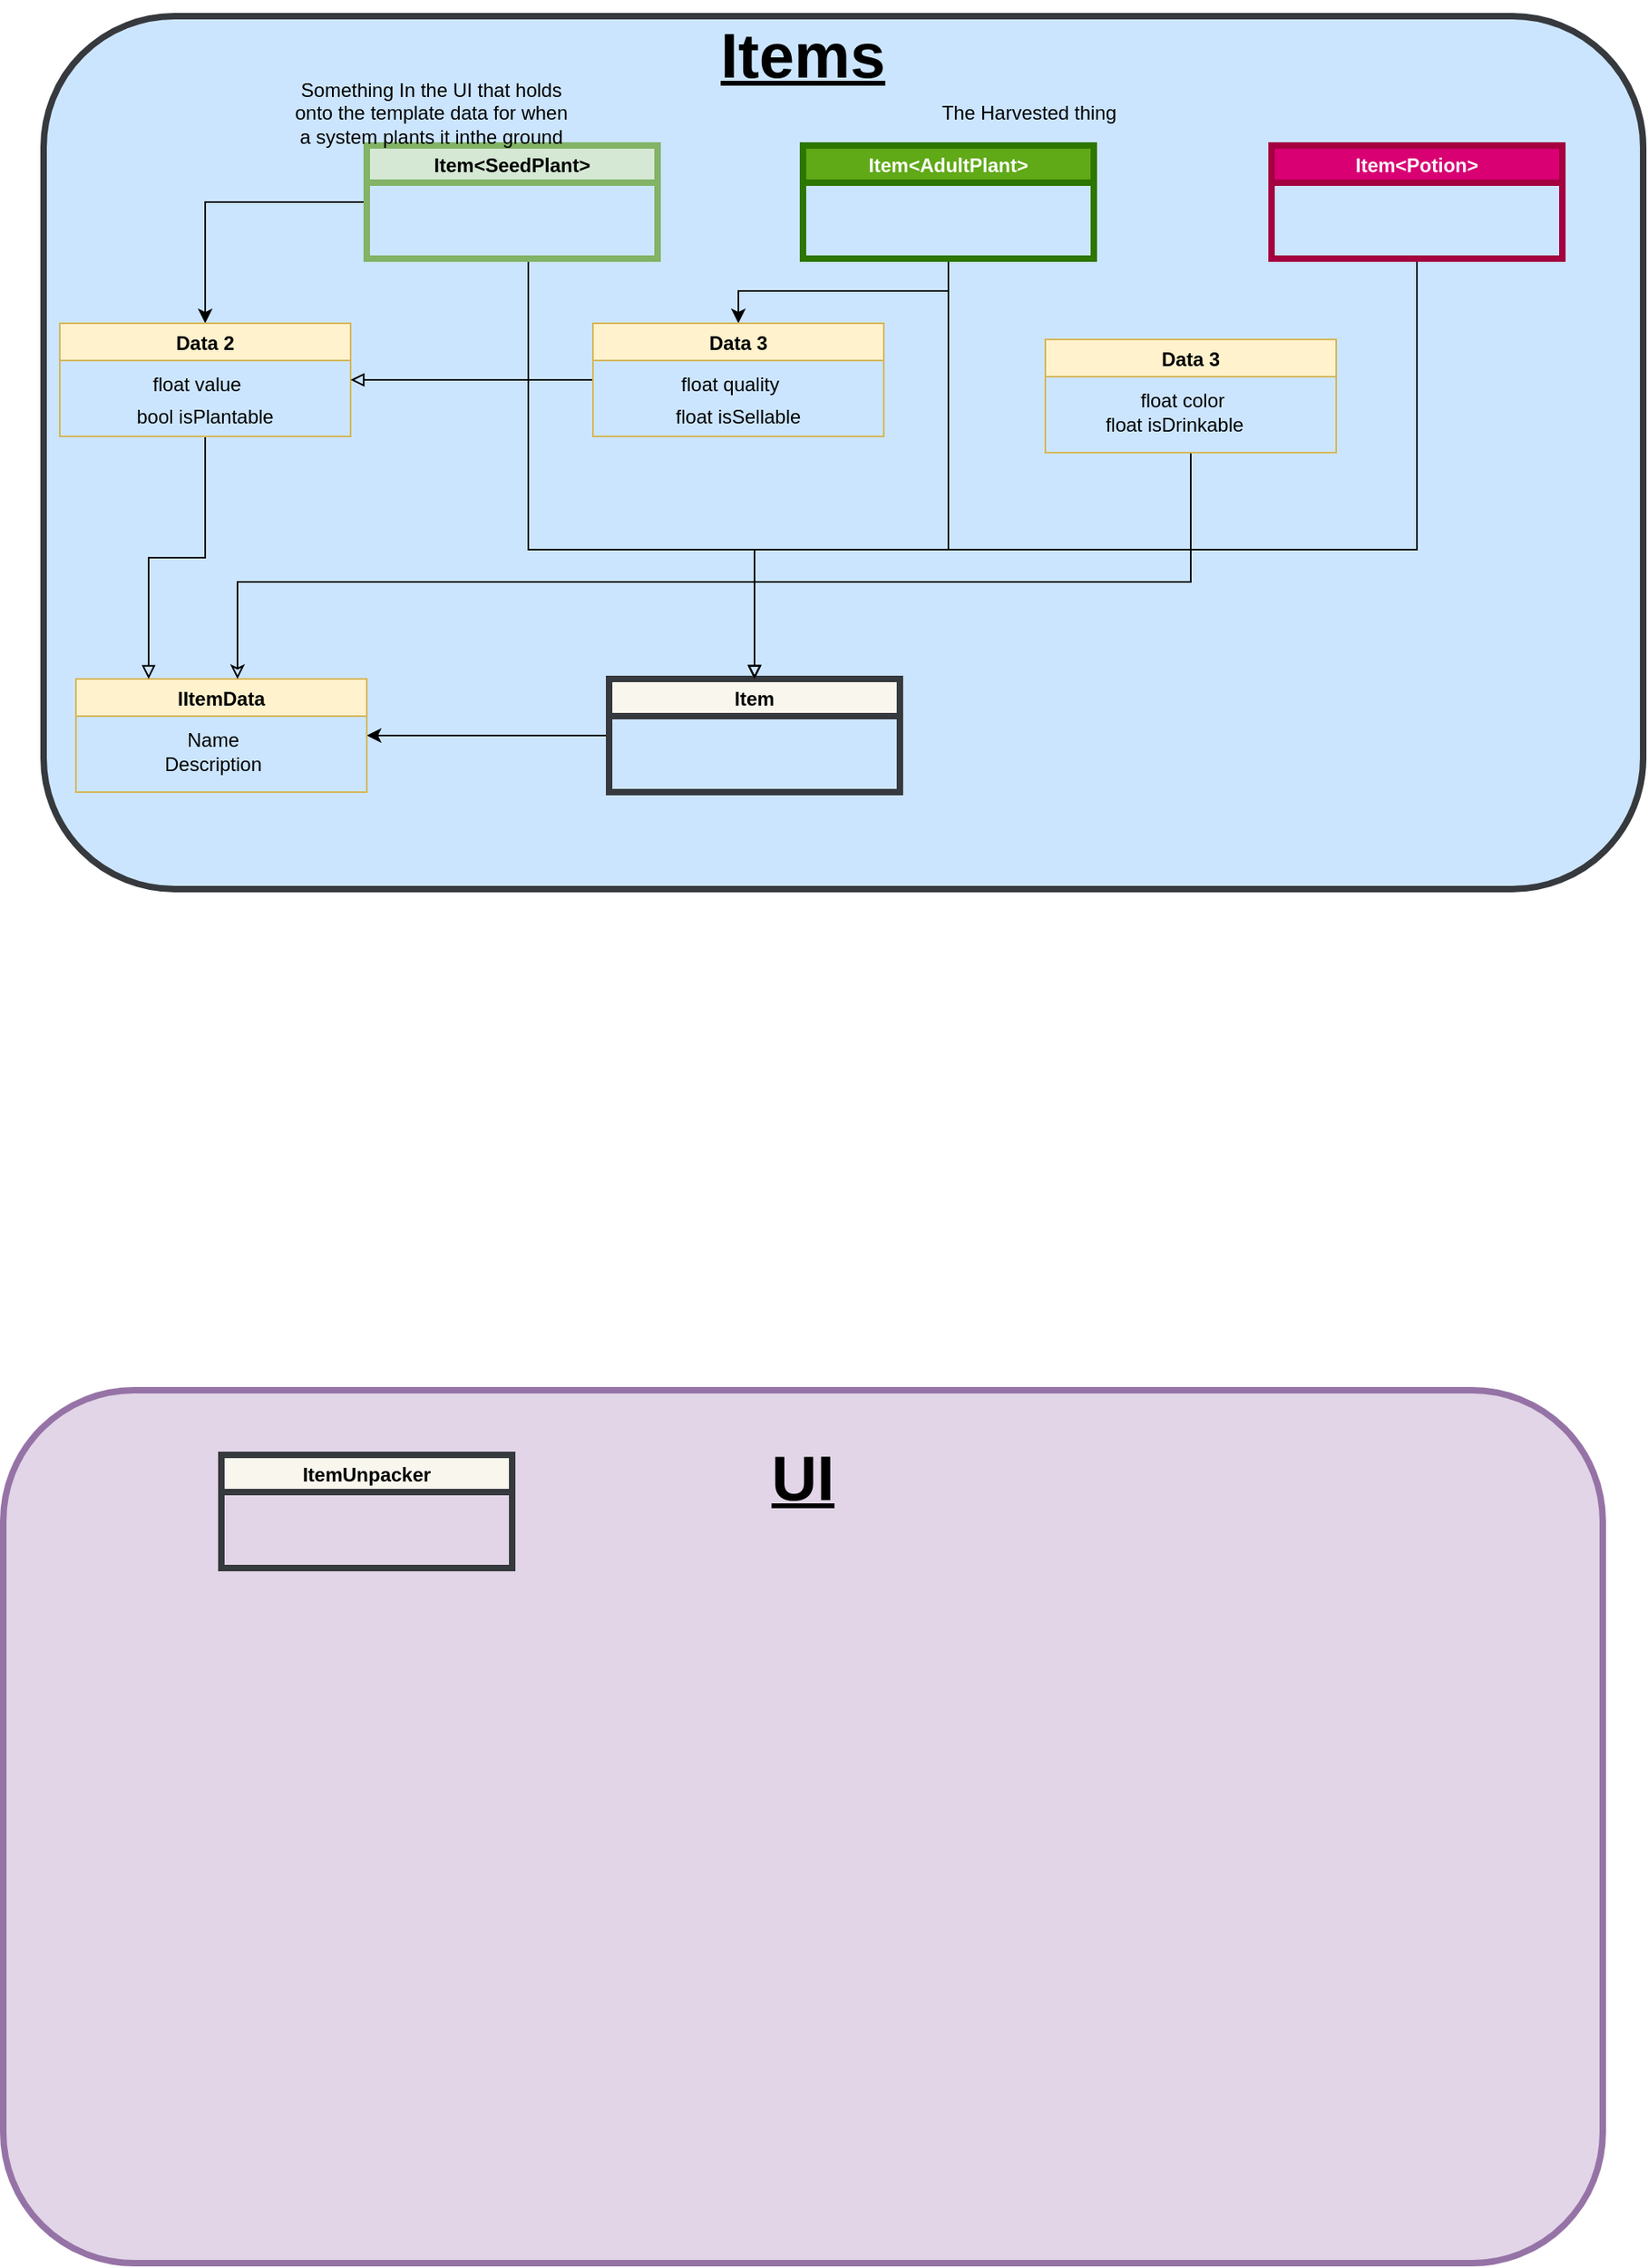 <mxfile version="14.6.13" type="device"><diagram id="uT1UELil1JjXbuMWrujT" name="Page-1"><mxGraphModel dx="1556" dy="1079" grid="1" gridSize="10" guides="1" tooltips="1" connect="1" arrows="1" fold="1" page="1" pageScale="1" pageWidth="850" pageHeight="1100" math="0" shadow="0"><root><mxCell id="0"/><mxCell id="1" parent="0"/><mxCell id="umCqXzOkaTYIBOQjnO83-1" value="" style="rounded=1;whiteSpace=wrap;html=1;strokeColor=#36393d;strokeWidth=4;fillColor=#cce5ff;" parent="1" vertex="1"><mxGeometry x="360" y="490" width="990" height="540" as="geometry"/></mxCell><mxCell id="umCqXzOkaTYIBOQjnO83-9" style="edgeStyle=orthogonalEdgeStyle;rounded=0;orthogonalLoop=1;jettySize=auto;html=1;entryX=0.5;entryY=0;entryDx=0;entryDy=0;endArrow=block;endFill=0;" parent="1" source="umCqXzOkaTYIBOQjnO83-2" target="umCqXzOkaTYIBOQjnO83-8" edge="1"><mxGeometry relative="1" as="geometry"><Array as="points"><mxPoint x="660" y="820"/><mxPoint x="800" y="820"/></Array></mxGeometry></mxCell><mxCell id="Yt2QKqIx4c6LD7jBMGvW-10" style="edgeStyle=orthogonalEdgeStyle;rounded=0;orthogonalLoop=1;jettySize=auto;html=1;entryX=0.5;entryY=0;entryDx=0;entryDy=0;" edge="1" parent="1" source="umCqXzOkaTYIBOQjnO83-2" target="Yt2QKqIx4c6LD7jBMGvW-6"><mxGeometry relative="1" as="geometry"/></mxCell><mxCell id="umCqXzOkaTYIBOQjnO83-2" value="Item&lt;SeedPlant&gt;" style="swimlane;strokeWidth=4;fillColor=#d5e8d4;strokeColor=#82b366;startSize=23;" parent="1" vertex="1"><mxGeometry x="560" y="570" width="180" height="70" as="geometry"/></mxCell><mxCell id="umCqXzOkaTYIBOQjnO83-10" style="edgeStyle=orthogonalEdgeStyle;rounded=0;orthogonalLoop=1;jettySize=auto;html=1;endArrow=block;endFill=0;" parent="1" source="umCqXzOkaTYIBOQjnO83-3" target="umCqXzOkaTYIBOQjnO83-8" edge="1"><mxGeometry relative="1" as="geometry"><Array as="points"><mxPoint x="920" y="820"/><mxPoint x="800" y="820"/></Array></mxGeometry></mxCell><mxCell id="Yt2QKqIx4c6LD7jBMGvW-16" style="edgeStyle=orthogonalEdgeStyle;rounded=0;orthogonalLoop=1;jettySize=auto;html=1;entryX=0.5;entryY=0;entryDx=0;entryDy=0;" edge="1" parent="1" source="umCqXzOkaTYIBOQjnO83-3" target="Yt2QKqIx4c6LD7jBMGvW-12"><mxGeometry relative="1" as="geometry"/></mxCell><mxCell id="umCqXzOkaTYIBOQjnO83-3" value="Item&lt;AdultPlant&gt;" style="swimlane;strokeWidth=4;fillColor=#60a917;strokeColor=#2D7600;fontColor=#ffffff;" parent="1" vertex="1"><mxGeometry x="830" y="570" width="180" height="70" as="geometry"/></mxCell><mxCell id="umCqXzOkaTYIBOQjnO83-4" value="The Harvested thing" style="text;html=1;strokeColor=none;fillColor=none;align=center;verticalAlign=middle;whiteSpace=wrap;rounded=0;" parent="1" vertex="1"><mxGeometry x="880" y="540" width="180" height="20" as="geometry"/></mxCell><mxCell id="umCqXzOkaTYIBOQjnO83-6" value="Something In the UI that holds onto the template data for when a system plants it inthe ground" style="text;html=1;strokeColor=none;fillColor=none;align=center;verticalAlign=middle;whiteSpace=wrap;rounded=0;" parent="1" vertex="1"><mxGeometry x="510" y="540" width="180" height="20" as="geometry"/></mxCell><mxCell id="umCqXzOkaTYIBOQjnO83-7" value="&lt;font style=&quot;font-size: 39px&quot;&gt;&lt;b&gt;&lt;u&gt;Items&lt;/u&gt;&lt;/b&gt;&lt;/font&gt;" style="text;html=1;strokeColor=none;fillColor=none;align=center;verticalAlign=middle;whiteSpace=wrap;rounded=0;" parent="1" vertex="1"><mxGeometry x="600" y="480" width="460" height="70" as="geometry"/></mxCell><mxCell id="Yt2QKqIx4c6LD7jBMGvW-5" style="edgeStyle=orthogonalEdgeStyle;rounded=0;orthogonalLoop=1;jettySize=auto;html=1;" edge="1" parent="1" source="umCqXzOkaTYIBOQjnO83-8" target="Yt2QKqIx4c6LD7jBMGvW-1"><mxGeometry relative="1" as="geometry"/></mxCell><mxCell id="umCqXzOkaTYIBOQjnO83-8" value="Item" style="swimlane;strokeWidth=4;fillColor=#f9f7ed;strokeColor=#36393d;startSize=23;" parent="1" vertex="1"><mxGeometry x="710" y="900" width="180" height="70" as="geometry"/></mxCell><mxCell id="umCqXzOkaTYIBOQjnO83-12" style="edgeStyle=orthogonalEdgeStyle;rounded=0;orthogonalLoop=1;jettySize=auto;html=1;endArrow=block;endFill=0;" parent="1" source="umCqXzOkaTYIBOQjnO83-11" target="umCqXzOkaTYIBOQjnO83-8" edge="1"><mxGeometry relative="1" as="geometry"><Array as="points"><mxPoint x="1210" y="820"/><mxPoint x="800" y="820"/></Array></mxGeometry></mxCell><mxCell id="umCqXzOkaTYIBOQjnO83-11" value="Item&lt;Potion&gt;" style="swimlane;strokeWidth=4;fillColor=#d80073;strokeColor=#A50040;fontColor=#ffffff;" parent="1" vertex="1"><mxGeometry x="1120" y="570" width="180" height="70" as="geometry"/></mxCell><mxCell id="Yt2QKqIx4c6LD7jBMGvW-1" value="IItemData" style="swimlane;strokeWidth=1;fillColor=#fff2cc;strokeColor=#d6b656;startSize=23;" vertex="1" parent="1"><mxGeometry x="380" y="900" width="180" height="70" as="geometry"/></mxCell><mxCell id="Yt2QKqIx4c6LD7jBMGvW-2" value="Name" style="text;html=1;strokeColor=none;fillColor=none;align=center;verticalAlign=middle;whiteSpace=wrap;rounded=0;" vertex="1" parent="Yt2QKqIx4c6LD7jBMGvW-1"><mxGeometry x="35" y="30" width="100" height="15" as="geometry"/></mxCell><mxCell id="Yt2QKqIx4c6LD7jBMGvW-3" value="Description" style="text;html=1;strokeColor=none;fillColor=none;align=center;verticalAlign=middle;whiteSpace=wrap;rounded=0;" vertex="1" parent="Yt2QKqIx4c6LD7jBMGvW-1"><mxGeometry x="35" y="45" width="100" height="15" as="geometry"/></mxCell><mxCell id="Yt2QKqIx4c6LD7jBMGvW-22" style="edgeStyle=orthogonalEdgeStyle;rounded=0;orthogonalLoop=1;jettySize=auto;html=1;entryX=0.25;entryY=0;entryDx=0;entryDy=0;endArrow=block;endFill=0;" edge="1" parent="1" source="Yt2QKqIx4c6LD7jBMGvW-6" target="Yt2QKqIx4c6LD7jBMGvW-1"><mxGeometry relative="1" as="geometry"/></mxCell><mxCell id="Yt2QKqIx4c6LD7jBMGvW-6" value="Data 2" style="swimlane;strokeWidth=1;fillColor=#fff2cc;strokeColor=#d6b656;startSize=23;" vertex="1" parent="1"><mxGeometry x="370" y="680" width="180" height="70" as="geometry"/></mxCell><mxCell id="Yt2QKqIx4c6LD7jBMGvW-7" value="float value" style="text;html=1;strokeColor=none;fillColor=none;align=center;verticalAlign=middle;whiteSpace=wrap;rounded=0;" vertex="1" parent="Yt2QKqIx4c6LD7jBMGvW-6"><mxGeometry x="35" y="30" width="100" height="15" as="geometry"/></mxCell><mxCell id="Yt2QKqIx4c6LD7jBMGvW-9" value="bool isPlantable" style="text;html=1;strokeColor=none;fillColor=none;align=center;verticalAlign=middle;whiteSpace=wrap;rounded=0;" vertex="1" parent="1"><mxGeometry x="410" y="730" width="100" height="15" as="geometry"/></mxCell><mxCell id="Yt2QKqIx4c6LD7jBMGvW-15" style="edgeStyle=orthogonalEdgeStyle;rounded=0;orthogonalLoop=1;jettySize=auto;html=1;entryX=1;entryY=0.5;entryDx=0;entryDy=0;endArrow=block;endFill=0;" edge="1" parent="1" source="Yt2QKqIx4c6LD7jBMGvW-12" target="Yt2QKqIx4c6LD7jBMGvW-6"><mxGeometry relative="1" as="geometry"/></mxCell><mxCell id="Yt2QKqIx4c6LD7jBMGvW-12" value="Data 3" style="swimlane;strokeWidth=1;fillColor=#fff2cc;strokeColor=#d6b656;startSize=23;" vertex="1" parent="1"><mxGeometry x="700" y="680" width="180" height="70" as="geometry"/></mxCell><mxCell id="Yt2QKqIx4c6LD7jBMGvW-13" value="float quality" style="text;html=1;strokeColor=none;fillColor=none;align=center;verticalAlign=middle;whiteSpace=wrap;rounded=0;" vertex="1" parent="Yt2QKqIx4c6LD7jBMGvW-12"><mxGeometry x="35" y="30" width="100" height="15" as="geometry"/></mxCell><mxCell id="Yt2QKqIx4c6LD7jBMGvW-14" value="float isSellable" style="text;html=1;strokeColor=none;fillColor=none;align=center;verticalAlign=middle;whiteSpace=wrap;rounded=0;" vertex="1" parent="1"><mxGeometry x="740" y="730" width="100" height="15" as="geometry"/></mxCell><mxCell id="Yt2QKqIx4c6LD7jBMGvW-20" style="edgeStyle=orthogonalEdgeStyle;rounded=0;orthogonalLoop=1;jettySize=auto;html=1;endArrow=classic;endFill=0;" edge="1" parent="1" source="Yt2QKqIx4c6LD7jBMGvW-17" target="Yt2QKqIx4c6LD7jBMGvW-1"><mxGeometry relative="1" as="geometry"><Array as="points"><mxPoint x="1070" y="840"/><mxPoint x="480" y="840"/></Array></mxGeometry></mxCell><mxCell id="Yt2QKqIx4c6LD7jBMGvW-17" value="Data 3" style="swimlane;strokeWidth=1;fillColor=#fff2cc;strokeColor=#d6b656;startSize=23;" vertex="1" parent="1"><mxGeometry x="980" y="690" width="180" height="70" as="geometry"/></mxCell><mxCell id="Yt2QKqIx4c6LD7jBMGvW-18" value="float color" style="text;html=1;strokeColor=none;fillColor=none;align=center;verticalAlign=middle;whiteSpace=wrap;rounded=0;" vertex="1" parent="Yt2QKqIx4c6LD7jBMGvW-17"><mxGeometry x="35" y="30" width="100" height="15" as="geometry"/></mxCell><mxCell id="Yt2QKqIx4c6LD7jBMGvW-19" value="float isDrinkable" style="text;html=1;strokeColor=none;fillColor=none;align=center;verticalAlign=middle;whiteSpace=wrap;rounded=0;" vertex="1" parent="1"><mxGeometry x="1010" y="735" width="100" height="15" as="geometry"/></mxCell><mxCell id="Yt2QKqIx4c6LD7jBMGvW-23" value="" style="rounded=1;whiteSpace=wrap;html=1;strokeColor=#9673a6;strokeWidth=4;fillColor=#e1d5e7;" vertex="1" parent="1"><mxGeometry x="335" y="1340" width="990" height="540" as="geometry"/></mxCell><mxCell id="Yt2QKqIx4c6LD7jBMGvW-24" value="&lt;font style=&quot;font-size: 39px&quot;&gt;&lt;b&gt;&lt;u&gt;UI&lt;/u&gt;&lt;/b&gt;&lt;/font&gt;" style="text;html=1;strokeColor=none;fillColor=none;align=center;verticalAlign=middle;whiteSpace=wrap;rounded=0;" vertex="1" parent="1"><mxGeometry x="600" y="1360" width="460" height="70" as="geometry"/></mxCell><mxCell id="Yt2QKqIx4c6LD7jBMGvW-25" value="ItemUnpacker" style="swimlane;strokeWidth=4;fillColor=#f9f7ed;strokeColor=#36393d;startSize=23;" vertex="1" parent="1"><mxGeometry x="470" y="1380" width="180" height="70" as="geometry"/></mxCell></root></mxGraphModel></diagram></mxfile>